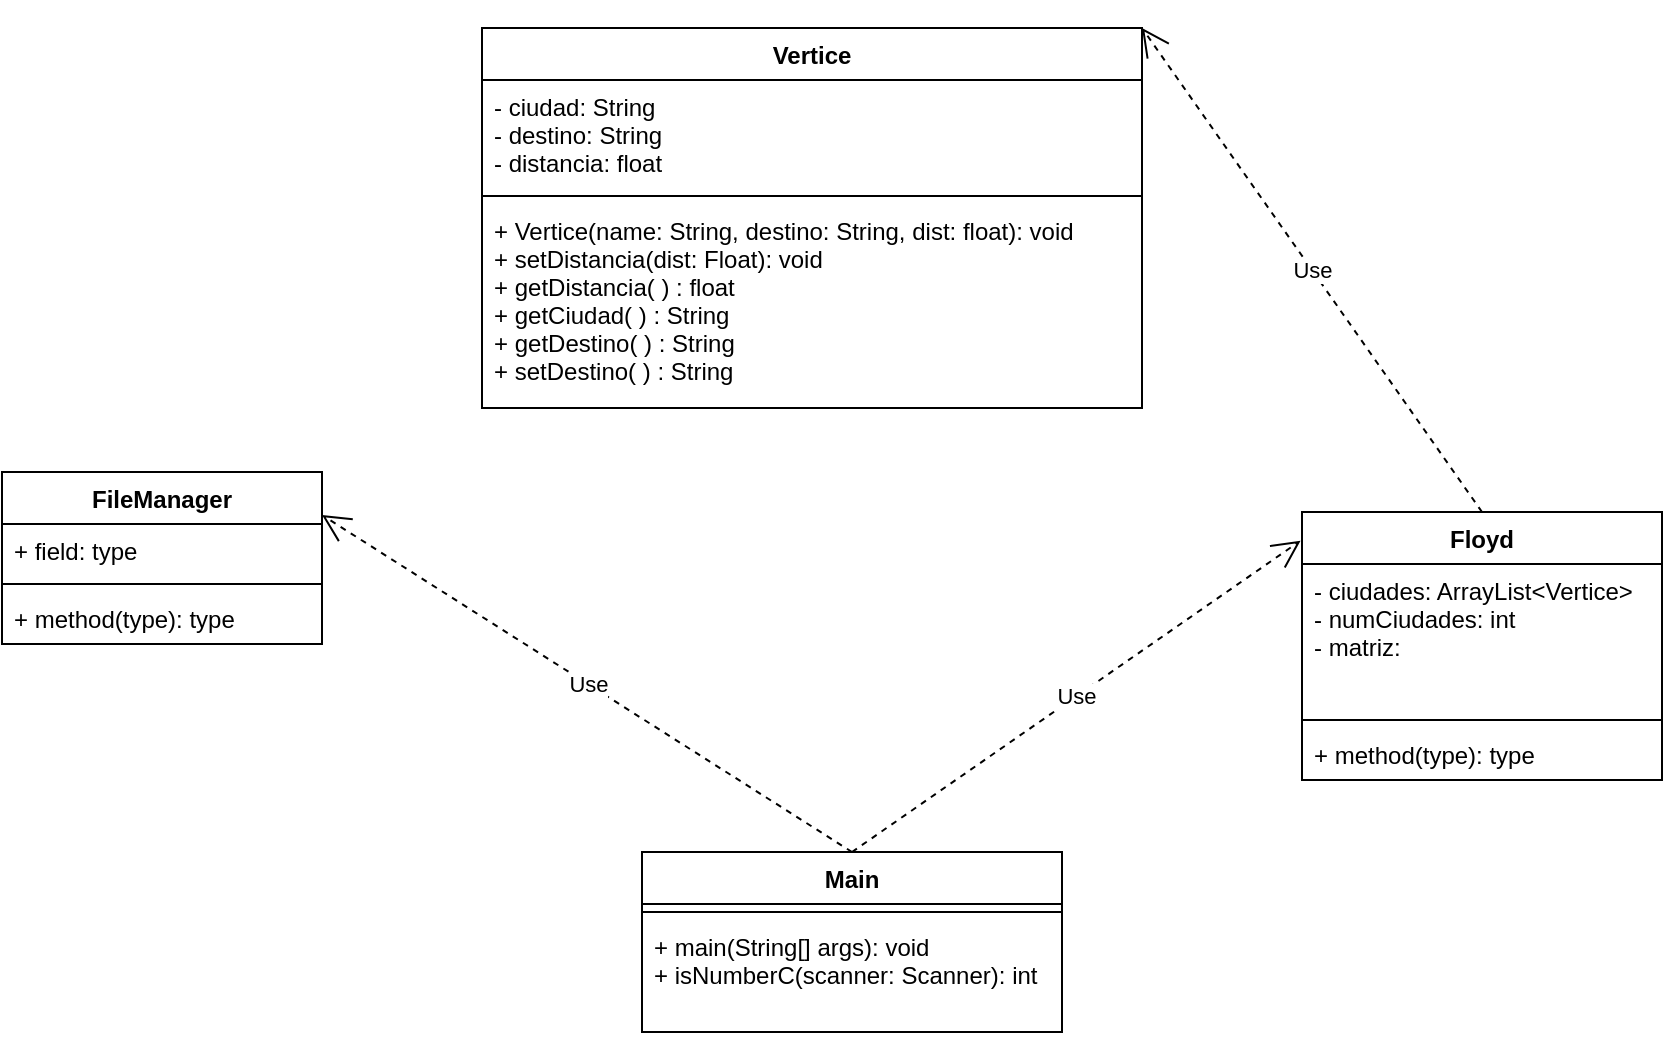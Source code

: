 <mxfile version="18.0.1" type="device"><diagram id="_uKzQwo0x0-xqhfRCVf3" name="Page-1"><mxGraphModel dx="1038" dy="649" grid="1" gridSize="10" guides="1" tooltips="1" connect="1" arrows="1" fold="1" page="1" pageScale="1" pageWidth="1100" pageHeight="1700" math="0" shadow="0"><root><mxCell id="0"/><mxCell id="1" parent="0"/><mxCell id="8sijFC1jtz5p5oQRPcFG-1" value="Floyd" style="swimlane;fontStyle=1;align=center;verticalAlign=top;childLayout=stackLayout;horizontal=1;startSize=26;horizontalStack=0;resizeParent=1;resizeParentMax=0;resizeLast=0;collapsible=1;marginBottom=0;" parent="1" vertex="1"><mxGeometry x="750" y="320" width="180" height="134" as="geometry"/></mxCell><mxCell id="8sijFC1jtz5p5oQRPcFG-2" value="- ciudades: ArrayList&lt;Vertice&gt;&#10;- numCiudades: int&#10;- matriz: " style="text;strokeColor=none;fillColor=none;align=left;verticalAlign=top;spacingLeft=4;spacingRight=4;overflow=hidden;rotatable=0;points=[[0,0.5],[1,0.5]];portConstraint=eastwest;" parent="8sijFC1jtz5p5oQRPcFG-1" vertex="1"><mxGeometry y="26" width="180" height="74" as="geometry"/></mxCell><mxCell id="8sijFC1jtz5p5oQRPcFG-3" value="" style="line;strokeWidth=1;fillColor=none;align=left;verticalAlign=middle;spacingTop=-1;spacingLeft=3;spacingRight=3;rotatable=0;labelPosition=right;points=[];portConstraint=eastwest;" parent="8sijFC1jtz5p5oQRPcFG-1" vertex="1"><mxGeometry y="100" width="180" height="8" as="geometry"/></mxCell><mxCell id="8sijFC1jtz5p5oQRPcFG-4" value="+ method(type): type" style="text;strokeColor=none;fillColor=none;align=left;verticalAlign=top;spacingLeft=4;spacingRight=4;overflow=hidden;rotatable=0;points=[[0,0.5],[1,0.5]];portConstraint=eastwest;" parent="8sijFC1jtz5p5oQRPcFG-1" vertex="1"><mxGeometry y="108" width="180" height="26" as="geometry"/></mxCell><mxCell id="8sijFC1jtz5p5oQRPcFG-5" value="Vertice" style="swimlane;fontStyle=1;align=center;verticalAlign=top;childLayout=stackLayout;horizontal=1;startSize=26;horizontalStack=0;resizeParent=1;resizeParentMax=0;resizeLast=0;collapsible=1;marginBottom=0;" parent="1" vertex="1"><mxGeometry x="340" y="78" width="330" height="190" as="geometry"/></mxCell><mxCell id="8sijFC1jtz5p5oQRPcFG-6" value="- ciudad: String&#10;- destino: String&#10;- distancia: float" style="text;strokeColor=none;fillColor=none;align=left;verticalAlign=top;spacingLeft=4;spacingRight=4;overflow=hidden;rotatable=0;points=[[0,0.5],[1,0.5]];portConstraint=eastwest;" parent="8sijFC1jtz5p5oQRPcFG-5" vertex="1"><mxGeometry y="26" width="330" height="54" as="geometry"/></mxCell><mxCell id="8sijFC1jtz5p5oQRPcFG-7" value="" style="line;strokeWidth=1;fillColor=none;align=left;verticalAlign=middle;spacingTop=-1;spacingLeft=3;spacingRight=3;rotatable=0;labelPosition=right;points=[];portConstraint=eastwest;" parent="8sijFC1jtz5p5oQRPcFG-5" vertex="1"><mxGeometry y="80" width="330" height="8" as="geometry"/></mxCell><mxCell id="8sijFC1jtz5p5oQRPcFG-8" value="+ Vertice(name: String, destino: String, dist: float): void&#10;+ setDistancia(dist: Float): void&#10;+ getDistancia( ) : float&#10;+ getCiudad( ) : String&#10;+ getDestino( ) : String&#10;+ setDestino( ) : String" style="text;strokeColor=none;fillColor=none;align=left;verticalAlign=top;spacingLeft=4;spacingRight=4;overflow=hidden;rotatable=0;points=[[0,0.5],[1,0.5]];portConstraint=eastwest;" parent="8sijFC1jtz5p5oQRPcFG-5" vertex="1"><mxGeometry y="88" width="330" height="102" as="geometry"/></mxCell><mxCell id="8sijFC1jtz5p5oQRPcFG-9" value="FileManager" style="swimlane;fontStyle=1;align=center;verticalAlign=top;childLayout=stackLayout;horizontal=1;startSize=26;horizontalStack=0;resizeParent=1;resizeParentMax=0;resizeLast=0;collapsible=1;marginBottom=0;" parent="1" vertex="1"><mxGeometry x="100" y="300" width="160" height="86" as="geometry"/></mxCell><mxCell id="8sijFC1jtz5p5oQRPcFG-10" value="+ field: type" style="text;strokeColor=none;fillColor=none;align=left;verticalAlign=top;spacingLeft=4;spacingRight=4;overflow=hidden;rotatable=0;points=[[0,0.5],[1,0.5]];portConstraint=eastwest;" parent="8sijFC1jtz5p5oQRPcFG-9" vertex="1"><mxGeometry y="26" width="160" height="26" as="geometry"/></mxCell><mxCell id="8sijFC1jtz5p5oQRPcFG-11" value="" style="line;strokeWidth=1;fillColor=none;align=left;verticalAlign=middle;spacingTop=-1;spacingLeft=3;spacingRight=3;rotatable=0;labelPosition=right;points=[];portConstraint=eastwest;" parent="8sijFC1jtz5p5oQRPcFG-9" vertex="1"><mxGeometry y="52" width="160" height="8" as="geometry"/></mxCell><mxCell id="8sijFC1jtz5p5oQRPcFG-12" value="+ method(type): type" style="text;strokeColor=none;fillColor=none;align=left;verticalAlign=top;spacingLeft=4;spacingRight=4;overflow=hidden;rotatable=0;points=[[0,0.5],[1,0.5]];portConstraint=eastwest;" parent="8sijFC1jtz5p5oQRPcFG-9" vertex="1"><mxGeometry y="60" width="160" height="26" as="geometry"/></mxCell><mxCell id="8sijFC1jtz5p5oQRPcFG-13" value="Main" style="swimlane;fontStyle=1;align=center;verticalAlign=top;childLayout=stackLayout;horizontal=1;startSize=26;horizontalStack=0;resizeParent=1;resizeParentMax=0;resizeLast=0;collapsible=1;marginBottom=0;" parent="1" vertex="1"><mxGeometry x="420" y="490" width="210" height="90" as="geometry"/></mxCell><mxCell id="8sijFC1jtz5p5oQRPcFG-15" value="" style="line;strokeWidth=1;fillColor=none;align=left;verticalAlign=middle;spacingTop=-1;spacingLeft=3;spacingRight=3;rotatable=0;labelPosition=right;points=[];portConstraint=eastwest;" parent="8sijFC1jtz5p5oQRPcFG-13" vertex="1"><mxGeometry y="26" width="210" height="8" as="geometry"/></mxCell><mxCell id="8sijFC1jtz5p5oQRPcFG-16" value="+ main(String[] args): void&#10;+ isNumberC(scanner: Scanner): int" style="text;strokeColor=none;fillColor=none;align=left;verticalAlign=top;spacingLeft=4;spacingRight=4;overflow=hidden;rotatable=0;points=[[0,0.5],[1,0.5]];portConstraint=eastwest;" parent="8sijFC1jtz5p5oQRPcFG-13" vertex="1"><mxGeometry y="34" width="210" height="56" as="geometry"/></mxCell><mxCell id="HJU91Nv9awmjjSHSqwgk-1" value="Use" style="endArrow=open;endSize=12;dashed=1;html=1;rounded=0;exitX=0.5;exitY=0;exitDx=0;exitDy=0;entryX=1;entryY=0.25;entryDx=0;entryDy=0;" edge="1" parent="1" source="8sijFC1jtz5p5oQRPcFG-13" target="8sijFC1jtz5p5oQRPcFG-9"><mxGeometry width="160" relative="1" as="geometry"><mxPoint x="450" y="330" as="sourcePoint"/><mxPoint x="610" y="330" as="targetPoint"/></mxGeometry></mxCell><mxCell id="HJU91Nv9awmjjSHSqwgk-2" value="Use" style="endArrow=open;endSize=12;dashed=1;html=1;rounded=0;exitX=0.5;exitY=0;exitDx=0;exitDy=0;entryX=-0.004;entryY=0.107;entryDx=0;entryDy=0;entryPerimeter=0;" edge="1" parent="1" source="8sijFC1jtz5p5oQRPcFG-13" target="8sijFC1jtz5p5oQRPcFG-1"><mxGeometry width="160" relative="1" as="geometry"><mxPoint x="535" y="500" as="sourcePoint"/><mxPoint x="270" y="331.5" as="targetPoint"/></mxGeometry></mxCell><mxCell id="HJU91Nv9awmjjSHSqwgk-3" value="Use" style="endArrow=open;endSize=12;dashed=1;html=1;rounded=0;exitX=0.5;exitY=0;exitDx=0;exitDy=0;entryX=1;entryY=0;entryDx=0;entryDy=0;" edge="1" parent="1" source="8sijFC1jtz5p5oQRPcFG-1" target="8sijFC1jtz5p5oQRPcFG-5"><mxGeometry width="160" relative="1" as="geometry"><mxPoint x="455" y="688.5" as="sourcePoint"/><mxPoint x="190" y="520" as="targetPoint"/></mxGeometry></mxCell></root></mxGraphModel></diagram></mxfile>